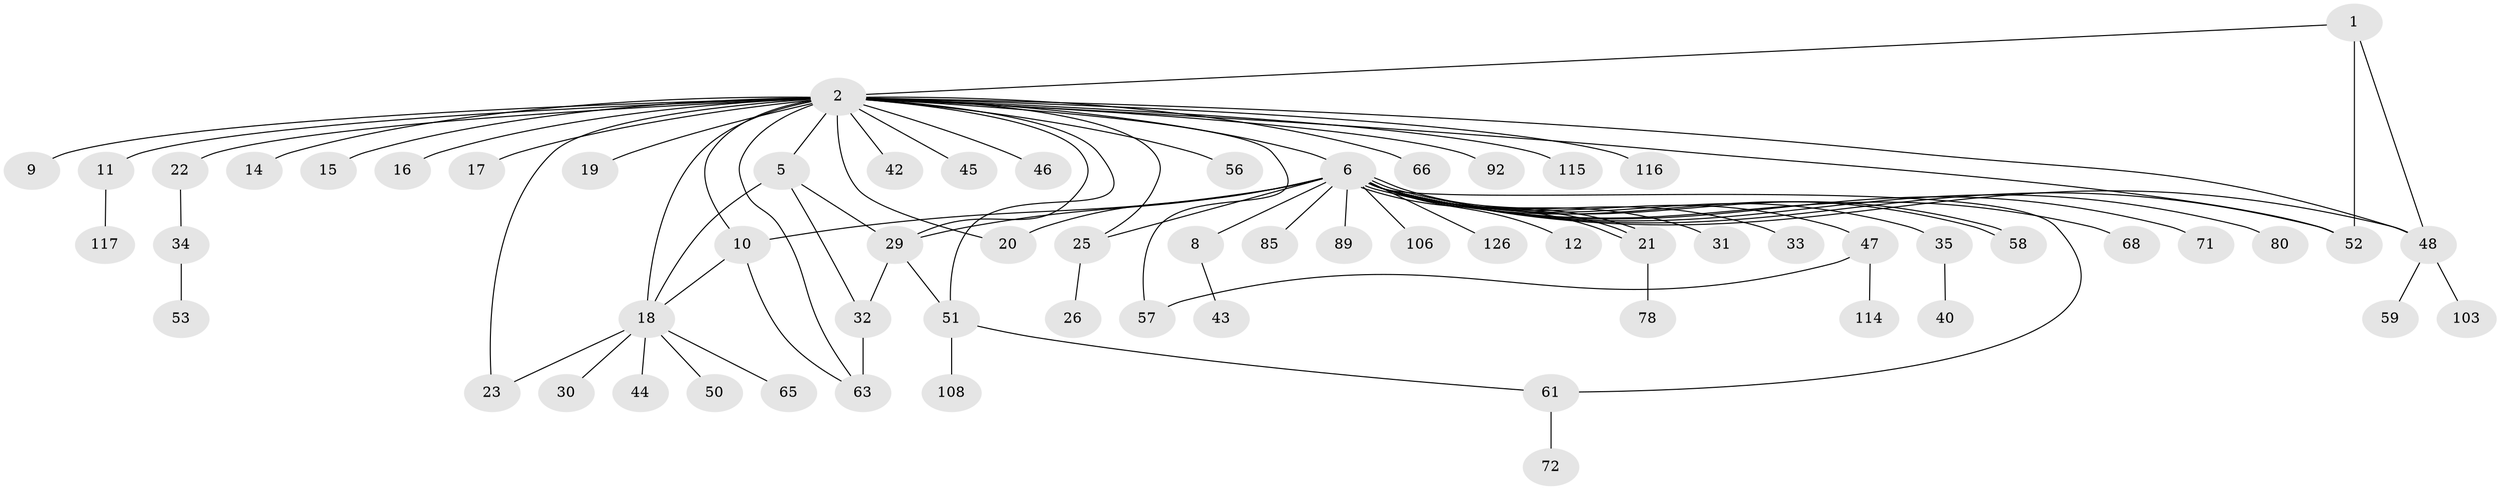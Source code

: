 // original degree distribution, {4: 0.0546875, 17: 0.0078125, 27: 0.0078125, 1: 0.515625, 5: 0.0390625, 33: 0.0078125, 2: 0.203125, 7: 0.0234375, 3: 0.109375, 9: 0.0078125, 8: 0.0078125, 6: 0.015625}
// Generated by graph-tools (version 1.1) at 2025/14/03/09/25 04:14:46]
// undirected, 64 vertices, 84 edges
graph export_dot {
graph [start="1"]
  node [color=gray90,style=filled];
  1 [super="+119"];
  2 [super="+127+110+128+102+27+4+3"];
  5;
  6 [super="+38"];
  8;
  9;
  10 [super="+41+82+100+81+24"];
  11;
  12;
  14 [super="+124+105"];
  15;
  16;
  17 [super="+91"];
  18 [super="+55+60+79"];
  19;
  20;
  21;
  22;
  23;
  25 [super="+86"];
  26;
  29 [super="+39+36"];
  30 [super="+107"];
  31 [super="+104"];
  32;
  33;
  34;
  35;
  40;
  42;
  43;
  44;
  45;
  46;
  47;
  48;
  50;
  51;
  52;
  53 [super="+93"];
  56;
  57;
  58;
  59;
  61;
  63 [super="+99"];
  65;
  66;
  68;
  71;
  72 [super="+122"];
  78;
  80;
  85;
  89;
  92;
  103;
  106;
  108;
  114;
  115;
  116;
  117;
  126;
  1 -- 2;
  1 -- 48;
  1 -- 52;
  2 -- 5 [weight=2];
  2 -- 6 [weight=4];
  2 -- 11 [weight=2];
  2 -- 16;
  2 -- 25;
  2 -- 29 [weight=2];
  2 -- 10 [weight=5];
  2 -- 18 [weight=2];
  2 -- 66;
  2 -- 9;
  2 -- 14;
  2 -- 15;
  2 -- 17;
  2 -- 19;
  2 -- 20;
  2 -- 22;
  2 -- 23;
  2 -- 92;
  2 -- 42;
  2 -- 45;
  2 -- 46;
  2 -- 48;
  2 -- 51;
  2 -- 52;
  2 -- 115;
  2 -- 116;
  2 -- 56;
  2 -- 57;
  2 -- 63;
  5 -- 32;
  5 -- 18;
  5 -- 29;
  6 -- 8;
  6 -- 10 [weight=5];
  6 -- 12;
  6 -- 20;
  6 -- 21;
  6 -- 21;
  6 -- 21;
  6 -- 29 [weight=3];
  6 -- 31;
  6 -- 33;
  6 -- 35;
  6 -- 47;
  6 -- 48;
  6 -- 52;
  6 -- 58;
  6 -- 58;
  6 -- 61;
  6 -- 71;
  6 -- 80;
  6 -- 106;
  6 -- 126;
  6 -- 68;
  6 -- 85;
  6 -- 89;
  6 -- 25;
  8 -- 43;
  10 -- 63;
  10 -- 18;
  11 -- 117;
  18 -- 23;
  18 -- 30;
  18 -- 44;
  18 -- 50;
  18 -- 65;
  21 -- 78;
  22 -- 34;
  25 -- 26;
  29 -- 51;
  29 -- 32;
  32 -- 63;
  34 -- 53;
  35 -- 40;
  47 -- 57;
  47 -- 114;
  48 -- 59;
  48 -- 103;
  51 -- 61;
  51 -- 108;
  61 -- 72;
}
